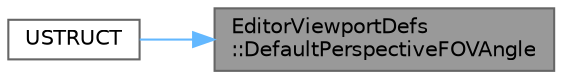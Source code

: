 digraph "EditorViewportDefs::DefaultPerspectiveFOVAngle"
{
 // INTERACTIVE_SVG=YES
 // LATEX_PDF_SIZE
  bgcolor="transparent";
  edge [fontname=Helvetica,fontsize=10,labelfontname=Helvetica,labelfontsize=10];
  node [fontname=Helvetica,fontsize=10,shape=box,height=0.2,width=0.4];
  rankdir="RL";
  Node1 [id="Node000001",label="EditorViewportDefs\l::DefaultPerspectiveFOVAngle",height=0.2,width=0.4,color="gray40", fillcolor="grey60", style="filled", fontcolor="black",tooltip="Default camera field of view angle for level editor perspective viewports."];
  Node1 -> Node2 [id="edge1_Node000001_Node000002",dir="back",color="steelblue1",style="solid",tooltip=" "];
  Node2 [id="Node000002",label="USTRUCT",height=0.2,width=0.4,color="grey40", fillcolor="white", style="filled",URL="$df/dbd/LevelEditorViewportSettings_8h.html#af344fd56ad3ca1e8f59742fa3d9f18ac",tooltip="Enumerates modes for the viewport's rotation grid."];
}
